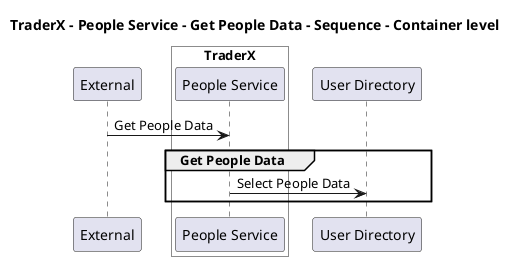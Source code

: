 @startuml

title TraderX - People Service - Get People Data - Sequence - Container level

participant "External" as C4InterFlow.SoftwareSystems.ExternalSystem

box "TraderX" #White
    participant "People Service" as TraderX.SoftwareSystems.TraderX.Containers.PeopleService
end box

participant "User Directory" as TraderX.SoftwareSystems.UserDirectory

C4InterFlow.SoftwareSystems.ExternalSystem -> TraderX.SoftwareSystems.TraderX.Containers.PeopleService : Get People Data
group Get People Data
TraderX.SoftwareSystems.TraderX.Containers.PeopleService -> TraderX.SoftwareSystems.UserDirectory : Select People Data
end


@enduml
